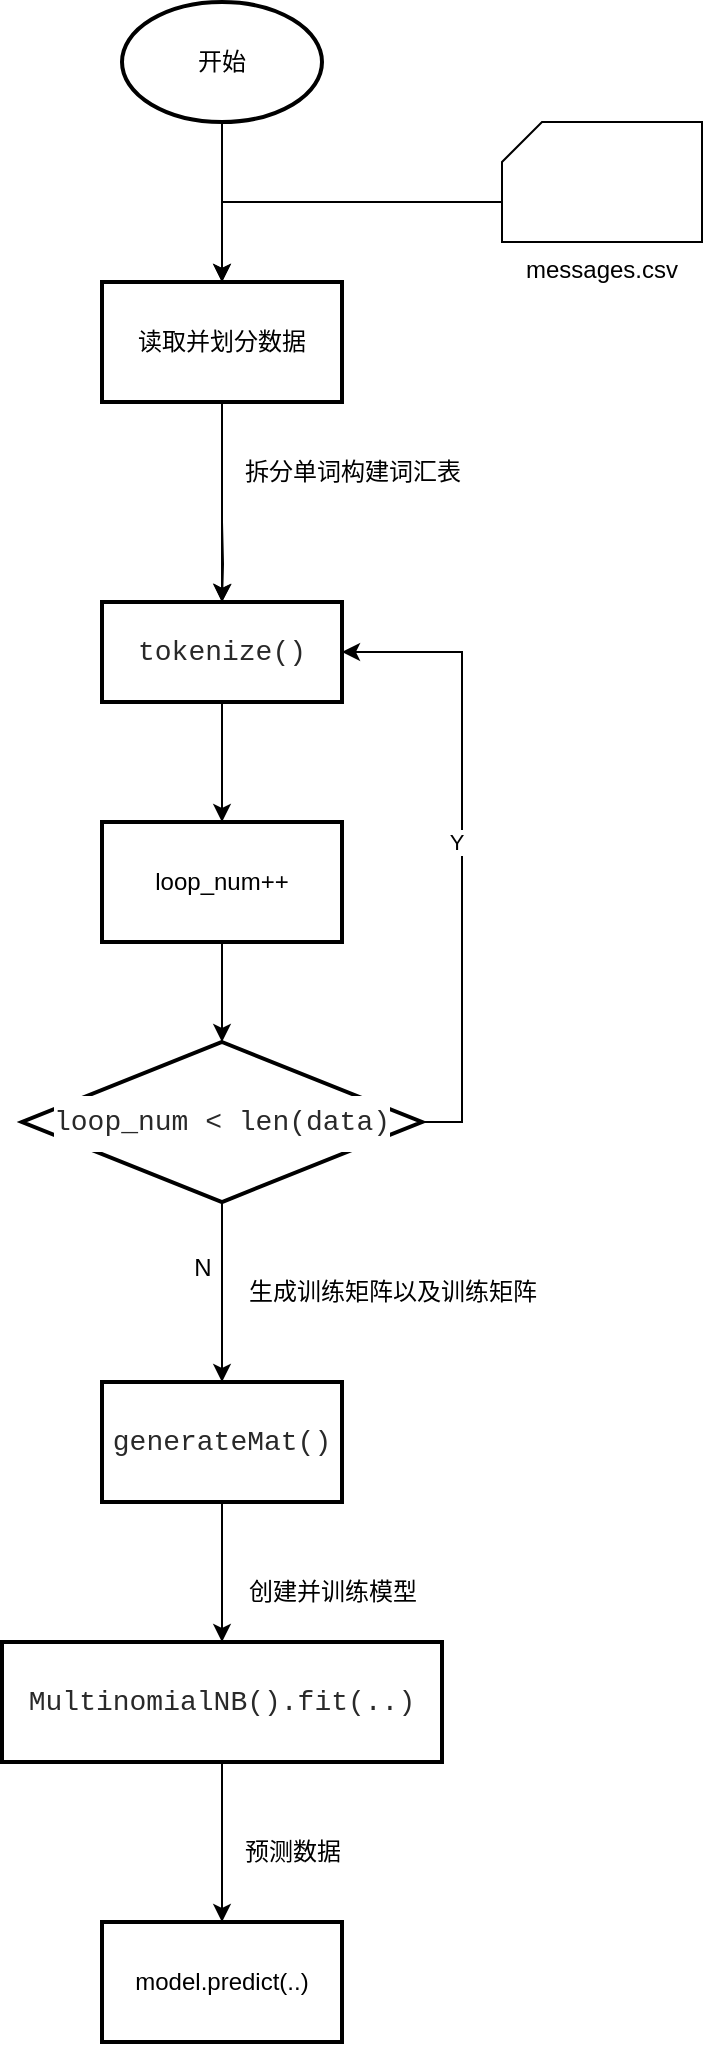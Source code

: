 <mxfile version="21.3.6" type="github">
  <diagram id="C5RBs43oDa-KdzZeNtuy" name="Page-1">
    <mxGraphModel dx="1259" dy="742" grid="1" gridSize="10" guides="1" tooltips="1" connect="1" arrows="1" fold="1" page="1" pageScale="1" pageWidth="827" pageHeight="1169" math="0" shadow="0">
      <root>
        <mxCell id="WIyWlLk6GJQsqaUBKTNV-0" />
        <mxCell id="WIyWlLk6GJQsqaUBKTNV-1" parent="WIyWlLk6GJQsqaUBKTNV-0" />
        <mxCell id="rzdoh57jN-hRhDhTZi82-3" value="" style="edgeStyle=orthogonalEdgeStyle;rounded=0;orthogonalLoop=1;jettySize=auto;html=1;" edge="1" parent="WIyWlLk6GJQsqaUBKTNV-1" source="rzdoh57jN-hRhDhTZi82-0" target="rzdoh57jN-hRhDhTZi82-2">
          <mxGeometry relative="1" as="geometry" />
        </mxCell>
        <mxCell id="rzdoh57jN-hRhDhTZi82-0" value="开始" style="strokeWidth=2;html=1;shape=mxgraph.flowchart.start_1;whiteSpace=wrap;" vertex="1" parent="WIyWlLk6GJQsqaUBKTNV-1">
          <mxGeometry x="350" y="90" width="100" height="60" as="geometry" />
        </mxCell>
        <mxCell id="rzdoh57jN-hRhDhTZi82-6" style="edgeStyle=orthogonalEdgeStyle;rounded=0;orthogonalLoop=1;jettySize=auto;html=1;exitX=0;exitY=0;exitDx=0;exitDy=40;exitPerimeter=0;entryX=0.5;entryY=0;entryDx=0;entryDy=0;" edge="1" parent="WIyWlLk6GJQsqaUBKTNV-1" source="rzdoh57jN-hRhDhTZi82-1" target="rzdoh57jN-hRhDhTZi82-2">
          <mxGeometry relative="1" as="geometry" />
        </mxCell>
        <UserObject label="messages.csv" link="messages.csv" id="rzdoh57jN-hRhDhTZi82-1">
          <mxCell style="verticalLabelPosition=bottom;verticalAlign=top;html=1;shape=card;whiteSpace=wrap;size=20;arcSize=12;" vertex="1" parent="WIyWlLk6GJQsqaUBKTNV-1">
            <mxGeometry x="540" y="150" width="100" height="60" as="geometry" />
          </mxCell>
        </UserObject>
        <mxCell id="rzdoh57jN-hRhDhTZi82-26" style="edgeStyle=orthogonalEdgeStyle;rounded=0;orthogonalLoop=1;jettySize=auto;html=1;exitX=0.5;exitY=1;exitDx=0;exitDy=0;entryX=0.5;entryY=0;entryDx=0;entryDy=0;" edge="1" parent="WIyWlLk6GJQsqaUBKTNV-1" source="rzdoh57jN-hRhDhTZi82-2" target="rzdoh57jN-hRhDhTZi82-4">
          <mxGeometry relative="1" as="geometry" />
        </mxCell>
        <mxCell id="rzdoh57jN-hRhDhTZi82-2" value="读取并划分数据" style="whiteSpace=wrap;html=1;strokeWidth=2;" vertex="1" parent="WIyWlLk6GJQsqaUBKTNV-1">
          <mxGeometry x="340" y="230" width="120" height="60" as="geometry" />
        </mxCell>
        <mxCell id="rzdoh57jN-hRhDhTZi82-19" value="" style="edgeStyle=orthogonalEdgeStyle;rounded=0;orthogonalLoop=1;jettySize=auto;html=1;" edge="1" parent="WIyWlLk6GJQsqaUBKTNV-1" source="rzdoh57jN-hRhDhTZi82-4" target="rzdoh57jN-hRhDhTZi82-18">
          <mxGeometry relative="1" as="geometry" />
        </mxCell>
        <mxCell id="rzdoh57jN-hRhDhTZi82-4" value="&lt;div style=&quot;color: rgb(41, 41, 41); background-color: rgb(255, 255, 255); font-family: Consolas, &amp;quot;Courier New&amp;quot;, monospace; line-height: 27px;&quot;&gt;&lt;font style=&quot;font-size: 14px;&quot;&gt;tokenize()&lt;/font&gt;&lt;/div&gt;" style="whiteSpace=wrap;html=1;strokeWidth=2;" vertex="1" parent="WIyWlLk6GJQsqaUBKTNV-1">
          <mxGeometry x="340" y="390" width="120" height="50" as="geometry" />
        </mxCell>
        <mxCell id="rzdoh57jN-hRhDhTZi82-8" value="拆分单词构建词汇表" style="text;html=1;align=center;verticalAlign=middle;resizable=0;points=[];autosize=1;strokeColor=none;fillColor=none;" vertex="1" parent="WIyWlLk6GJQsqaUBKTNV-1">
          <mxGeometry x="400" y="310" width="130" height="30" as="geometry" />
        </mxCell>
        <mxCell id="rzdoh57jN-hRhDhTZi82-13" value="" style="edgeStyle=orthogonalEdgeStyle;rounded=0;orthogonalLoop=1;jettySize=auto;html=1;" edge="1" parent="WIyWlLk6GJQsqaUBKTNV-1" source="rzdoh57jN-hRhDhTZi82-9" target="rzdoh57jN-hRhDhTZi82-12">
          <mxGeometry relative="1" as="geometry" />
        </mxCell>
        <mxCell id="rzdoh57jN-hRhDhTZi82-9" value="&lt;div style=&quot;color: rgb(41, 41, 41); background-color: rgb(255, 255, 255); font-family: Consolas, &amp;quot;Courier New&amp;quot;, monospace; line-height: 27px;&quot;&gt;&lt;font style=&quot;font-size: 14px;&quot;&gt;generateMat()&lt;/font&gt;&lt;/div&gt;" style="whiteSpace=wrap;html=1;strokeWidth=2;" vertex="1" parent="WIyWlLk6GJQsqaUBKTNV-1">
          <mxGeometry x="340" y="780" width="120" height="60" as="geometry" />
        </mxCell>
        <mxCell id="rzdoh57jN-hRhDhTZi82-11" value="生成训练矩阵以及训练矩阵" style="text;html=1;align=center;verticalAlign=middle;resizable=0;points=[];autosize=1;strokeColor=none;fillColor=none;" vertex="1" parent="WIyWlLk6GJQsqaUBKTNV-1">
          <mxGeometry x="400" y="720" width="170" height="30" as="geometry" />
        </mxCell>
        <mxCell id="rzdoh57jN-hRhDhTZi82-29" value="" style="edgeStyle=orthogonalEdgeStyle;rounded=0;orthogonalLoop=1;jettySize=auto;html=1;" edge="1" parent="WIyWlLk6GJQsqaUBKTNV-1" source="rzdoh57jN-hRhDhTZi82-12" target="rzdoh57jN-hRhDhTZi82-28">
          <mxGeometry relative="1" as="geometry" />
        </mxCell>
        <mxCell id="rzdoh57jN-hRhDhTZi82-12" value="&lt;div style=&quot;color: rgb(41, 41, 41); background-color: rgb(255, 255, 255); font-family: Consolas, &amp;quot;Courier New&amp;quot;, monospace; line-height: 27px;&quot;&gt;&lt;font style=&quot;font-size: 14px;&quot;&gt;MultinomialNB().fit(..)&lt;/font&gt;&lt;/div&gt;" style="whiteSpace=wrap;html=1;strokeWidth=2;" vertex="1" parent="WIyWlLk6GJQsqaUBKTNV-1">
          <mxGeometry x="290" y="910" width="220" height="60" as="geometry" />
        </mxCell>
        <mxCell id="rzdoh57jN-hRhDhTZi82-14" value="创建并训练模型" style="text;html=1;align=center;verticalAlign=middle;resizable=0;points=[];autosize=1;strokeColor=none;fillColor=none;" vertex="1" parent="WIyWlLk6GJQsqaUBKTNV-1">
          <mxGeometry x="400" y="870" width="110" height="30" as="geometry" />
        </mxCell>
        <mxCell id="rzdoh57jN-hRhDhTZi82-16" style="edgeStyle=orthogonalEdgeStyle;rounded=0;orthogonalLoop=1;jettySize=auto;html=1;exitX=0.5;exitY=1;exitDx=0;exitDy=0;exitPerimeter=0;entryX=0.5;entryY=0;entryDx=0;entryDy=0;" edge="1" parent="WIyWlLk6GJQsqaUBKTNV-1" target="rzdoh57jN-hRhDhTZi82-4">
          <mxGeometry relative="1" as="geometry">
            <mxPoint x="400" y="350" as="sourcePoint" />
          </mxGeometry>
        </mxCell>
        <mxCell id="rzdoh57jN-hRhDhTZi82-22" style="edgeStyle=orthogonalEdgeStyle;rounded=0;orthogonalLoop=1;jettySize=auto;html=1;exitX=0.5;exitY=1;exitDx=0;exitDy=0;entryX=0.5;entryY=0;entryDx=0;entryDy=0;entryPerimeter=0;" edge="1" parent="WIyWlLk6GJQsqaUBKTNV-1" source="rzdoh57jN-hRhDhTZi82-18" target="rzdoh57jN-hRhDhTZi82-20">
          <mxGeometry relative="1" as="geometry" />
        </mxCell>
        <mxCell id="rzdoh57jN-hRhDhTZi82-18" value="loop_num++" style="whiteSpace=wrap;html=1;strokeWidth=2;" vertex="1" parent="WIyWlLk6GJQsqaUBKTNV-1">
          <mxGeometry x="340" y="500" width="120" height="60" as="geometry" />
        </mxCell>
        <mxCell id="rzdoh57jN-hRhDhTZi82-21" style="edgeStyle=orthogonalEdgeStyle;rounded=0;orthogonalLoop=1;jettySize=auto;html=1;exitX=1;exitY=0.5;exitDx=0;exitDy=0;exitPerimeter=0;entryX=1;entryY=0.5;entryDx=0;entryDy=0;" edge="1" parent="WIyWlLk6GJQsqaUBKTNV-1" source="rzdoh57jN-hRhDhTZi82-20" target="rzdoh57jN-hRhDhTZi82-4">
          <mxGeometry relative="1" as="geometry" />
        </mxCell>
        <mxCell id="rzdoh57jN-hRhDhTZi82-24" value="Y" style="edgeLabel;html=1;align=center;verticalAlign=middle;resizable=0;points=[];" vertex="1" connectable="0" parent="rzdoh57jN-hRhDhTZi82-21">
          <mxGeometry x="0.019" y="3" relative="1" as="geometry">
            <mxPoint as="offset" />
          </mxGeometry>
        </mxCell>
        <mxCell id="rzdoh57jN-hRhDhTZi82-23" style="edgeStyle=orthogonalEdgeStyle;rounded=0;orthogonalLoop=1;jettySize=auto;html=1;exitX=0.5;exitY=1;exitDx=0;exitDy=0;exitPerimeter=0;entryX=0.5;entryY=0;entryDx=0;entryDy=0;" edge="1" parent="WIyWlLk6GJQsqaUBKTNV-1" source="rzdoh57jN-hRhDhTZi82-20" target="rzdoh57jN-hRhDhTZi82-9">
          <mxGeometry relative="1" as="geometry" />
        </mxCell>
        <mxCell id="rzdoh57jN-hRhDhTZi82-20" value="&lt;div style=&quot;color: rgb(41, 41, 41); background-color: rgb(255, 255, 255); font-family: Consolas, &amp;quot;Courier New&amp;quot;, monospace; line-height: 27px;&quot;&gt;&lt;div style=&quot;line-height: 27px;&quot;&gt;&lt;font style=&quot;font-size: 14px;&quot;&gt;loop_num &amp;lt; len(data)&lt;/font&gt;&lt;/div&gt;&lt;/div&gt;" style="strokeWidth=2;html=1;shape=mxgraph.flowchart.decision;whiteSpace=wrap;" vertex="1" parent="WIyWlLk6GJQsqaUBKTNV-1">
          <mxGeometry x="300" y="610" width="200" height="80" as="geometry" />
        </mxCell>
        <mxCell id="rzdoh57jN-hRhDhTZi82-25" value="N" style="text;html=1;align=center;verticalAlign=middle;resizable=0;points=[];autosize=1;strokeColor=none;fillColor=none;" vertex="1" parent="WIyWlLk6GJQsqaUBKTNV-1">
          <mxGeometry x="375" y="708" width="30" height="30" as="geometry" />
        </mxCell>
        <mxCell id="rzdoh57jN-hRhDhTZi82-28" value="model.predict(..)" style="whiteSpace=wrap;html=1;strokeWidth=2;" vertex="1" parent="WIyWlLk6GJQsqaUBKTNV-1">
          <mxGeometry x="340" y="1050" width="120" height="60" as="geometry" />
        </mxCell>
        <mxCell id="rzdoh57jN-hRhDhTZi82-30" value="预测数据" style="text;html=1;align=center;verticalAlign=middle;resizable=0;points=[];autosize=1;strokeColor=none;fillColor=none;" vertex="1" parent="WIyWlLk6GJQsqaUBKTNV-1">
          <mxGeometry x="400" y="1000" width="70" height="30" as="geometry" />
        </mxCell>
      </root>
    </mxGraphModel>
  </diagram>
</mxfile>
